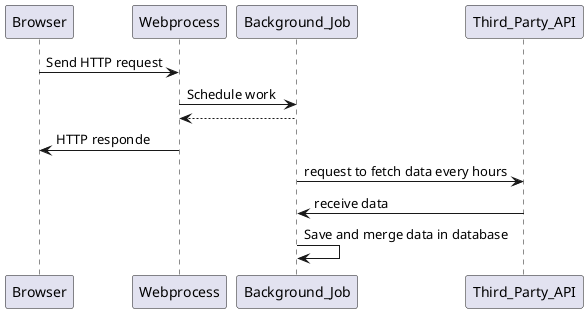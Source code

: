 @startuml Solution

Browser -> Webprocess : Send HTTP request

Webprocess -> Background_Job : Schedule work

Background_Job --> Webprocess:

Webprocess -> Browser : HTTP responde

Background_Job -> Third_Party_API : request to fetch data every hours

Third_Party_API -> Background_Job : receive data

Background_Job -> Background_Job : Save and merge data in database

@enduml
